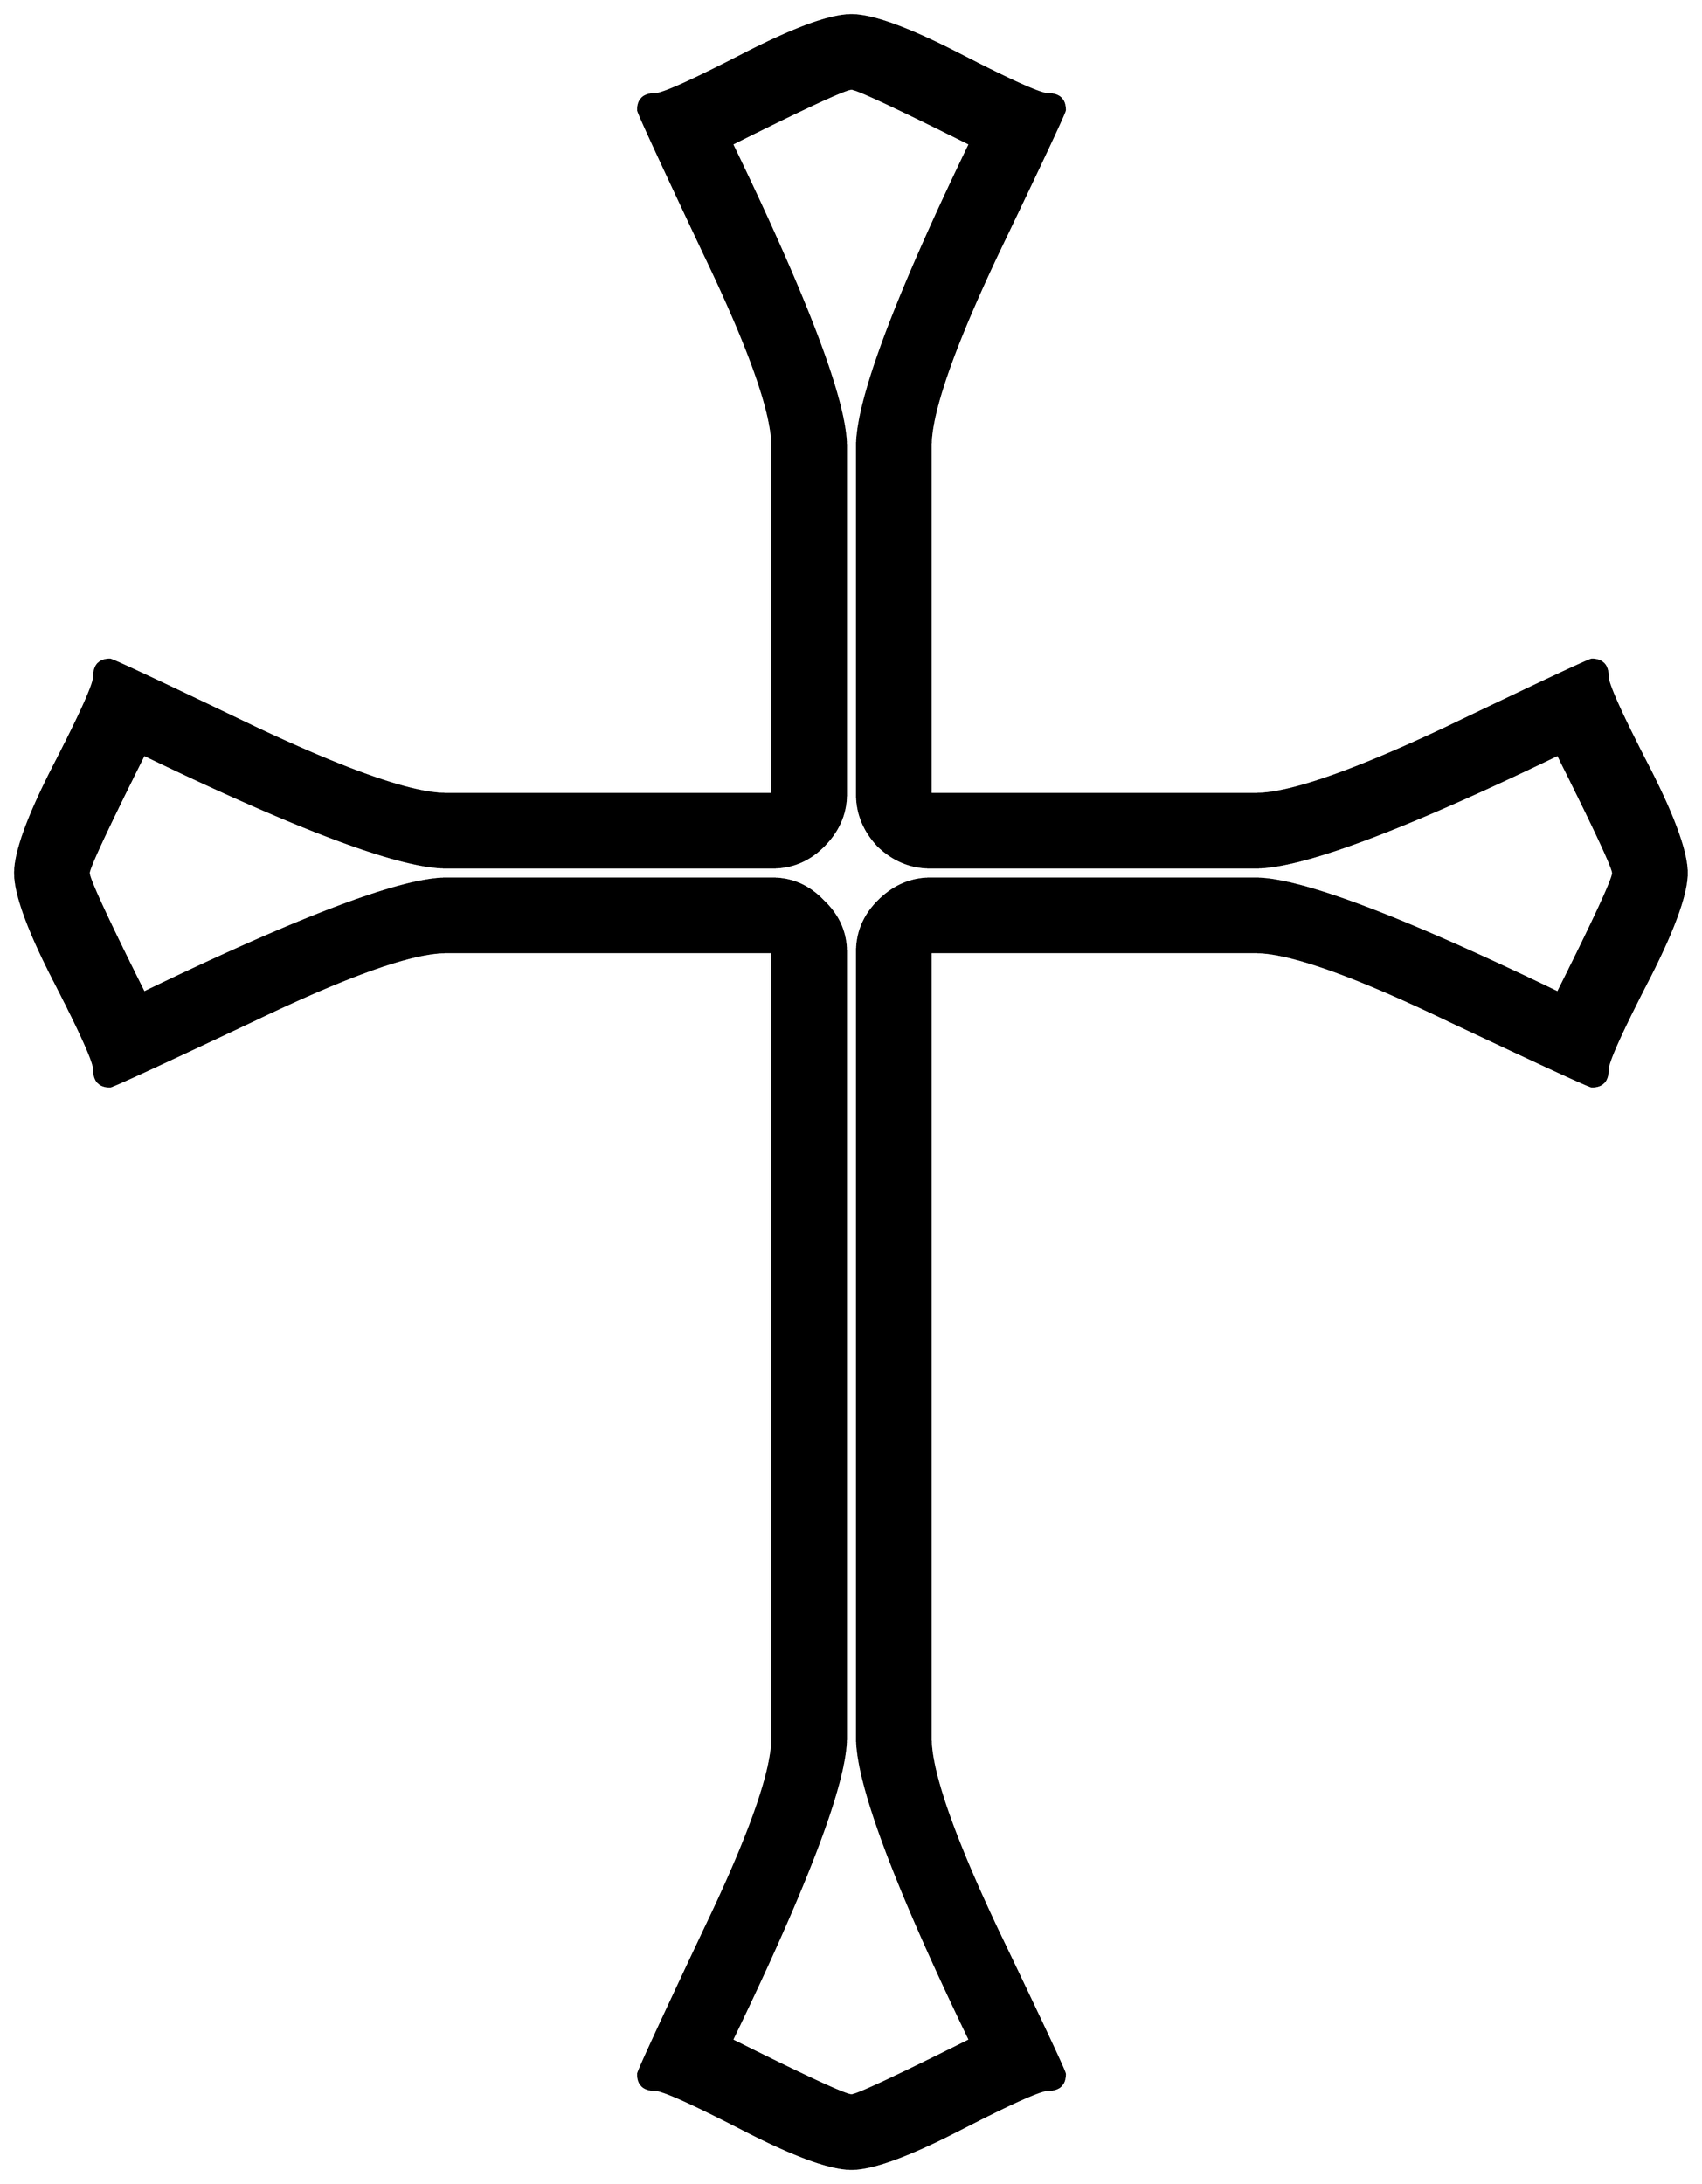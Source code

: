 


\begin{tikzpicture}[y=0.80pt, x=0.80pt, yscale=-1.0, xscale=1.0, inner sep=0pt, outer sep=0pt]
\begin{scope}[shift={(100.0,1728.0)},nonzero rule]
  \path[draw=.,fill=.,line width=1.600pt] (1531.0,-798.0) ..
    controls (1531.0,-779.333) and (1519.333,-747.333) ..
    (1496.0,-702.0) .. controls (1472.667,-656.667) and
    (1461.0,-630.667) .. (1461.0,-624.0) .. controls
    (1461.0,-614.0) and (1456.333,-609.0) .. (1447.0,-609.0) ..
    controls (1445.0,-609.0) and (1402.333,-628.667) ..
    (1319.0,-668.0) .. controls (1235.667,-708.0) and
    (1179.0,-728.0) .. (1149.0,-728.0) -- (861.0,-728.0) --
    (861.0,-32.0) .. controls (861.0,-2.0) and (880.667,54.667) ..
    (920.0,138.0) .. controls (960.0,221.333) and (980.0,264.0) ..
    (980.0,266.0) .. controls (980.0,275.333) and (975.0,280.0) ..
    (965.0,280.0) .. controls (958.333,280.0) and (932.333,291.667) ..
    (887.0,315.0) .. controls (841.667,338.333) and (809.667,350.0) ..
    (791.0,350.0) .. controls (772.333,350.0) and (740.333,338.333) ..
    (695.0,315.0) .. controls (649.667,291.667) and (623.667,280.0) ..
    (617.0,280.0) .. controls (607.0,280.0) and (602.0,275.333) ..
    (602.0,266.0) .. controls (602.0,264.0) and (621.667,221.333) ..
    (661.0,138.0) .. controls (701.0,54.667) and (721.0,-2.0) ..
    (721.0,-32.0) -- (721.0,-728.0) -- (432.0,-728.0) ..
    controls (402.0,-728.0) and (345.333,-708.0) .. (262.0,-668.0)
    .. controls (178.667,-628.667) and (136.0,-609.0) ..
    (134.0,-609.0) .. controls (124.667,-609.0) and (120.0,-614.0)
    .. (120.0,-624.0) .. controls (120.0,-630.667) and
    (108.333,-656.667) .. (85.0,-702.0) .. controls (61.667,-747.333)
    and (50.0,-779.333) .. (50.0,-798.0) .. controls (50.0,-816.667)
    and (61.667,-848.667) .. (85.0,-894.0) .. controls
    (108.333,-939.333) and (120.0,-965.333) .. (120.0,-972.0) ..
    controls (120.0,-982.0) and (124.667,-987.0) .. (134.0,-987.0)
    .. controls (136.0,-987.0) and (178.667,-967.0) ..
    (262.0,-927.0) .. controls (345.333,-887.667) and (402.0,-868.0)
    .. (432.0,-868.0) -- (721.0,-868.0) -- (721.0,-1176.0) ..
    controls (721.0,-1206.0) and (701.0,-1262.667) ..
    (661.0,-1346.0) .. controls (621.667,-1429.333) and
    (602.0,-1472.0) .. (602.0,-1474.0) .. controls
    (602.0,-1483.333) and (607.0,-1488.0) .. (617.0,-1488.0) ..
    controls (623.667,-1488.0) and (649.667,-1499.667) ..
    (695.0,-1523.0) .. controls (740.333,-1546.333) and
    (772.333,-1558.0) .. (791.0,-1558.0) .. controls
    (809.667,-1558.0) and (841.667,-1546.333) .. (887.0,-1523.0) ..
    controls (932.333,-1499.667) and (958.333,-1488.0) ..
    (965.0,-1488.0) .. controls (975.0,-1488.0) and
    (980.0,-1483.333) .. (980.0,-1474.0) .. controls
    (980.0,-1472.0) and (960.0,-1429.333) .. (920.0,-1346.0) ..
    controls (880.667,-1262.667) and (861.0,-1206.0) ..
    (861.0,-1176.0) -- (861.0,-868.0) -- (1149.0,-868.0) ..
    controls (1179.0,-868.0) and (1235.667,-887.667) ..
    (1319.0,-927.0) .. controls (1402.333,-967.0) and
    (1445.0,-987.0) .. (1447.0,-987.0) .. controls
    (1456.333,-987.0) and (1461.0,-982.0) .. (1461.0,-972.0) ..
    controls (1461.0,-965.333) and (1472.667,-939.333) ..
    (1496.0,-894.0) .. controls (1519.333,-848.667) and
    (1531.0,-816.667) .. (1531.0,-798.0) -- cycle(1466.0,-798.0)
    .. controls (1466.0,-802.667) and (1449.667,-837.667) ..
    (1417.0,-903.0) .. controls (1279.0,-836.333) and
    (1189.667,-803.0) .. (1149.0,-803.0) -- (861.0,-803.0) ..
    controls (843.667,-803.0) and (828.333,-809.333) .. (815.0,-822.0)
    .. controls (802.333,-835.333) and (796.0,-850.667) ..
    (796.0,-868.0) -- (796.0,-1176.0) .. controls
    (796.0,-1216.667) and (829.333,-1306.0) .. (896.0,-1444.0) ..
    controls (830.667,-1476.667) and (795.667,-1493.0) ..
    (791.0,-1493.0) .. controls (785.667,-1493.0) and
    (750.333,-1476.667) .. (685.0,-1444.0) .. controls
    (752.333,-1304.667) and (786.0,-1215.333) .. (786.0,-1176.0) --
    (786.0,-868.0) .. controls (786.0,-850.667) and (779.333,-835.333)
    .. (766.0,-822.0) .. controls (753.333,-809.333) and
    (738.333,-803.0) .. (721.0,-803.0) -- (432.0,-803.0) ..
    controls (391.333,-803.0) and (302.0,-836.333) .. (164.0,-903.0)
    .. controls (131.333,-837.667) and (115.0,-802.667) ..
    (115.0,-798.0) .. controls (115.0,-792.667) and (131.333,-757.333)
    .. (164.0,-692.0) .. controls (303.333,-759.333) and
    (392.667,-793.0) .. (432.0,-793.0) -- (721.0,-793.0) ..
    controls (738.333,-793.0) and (753.333,-786.333) .. (766.0,-773.0)
    .. controls (779.333,-760.333) and (786.0,-745.333) ..
    (786.0,-728.0) -- (786.0,-32.0) .. controls (786.0,7.333) and
    (752.333,96.667) .. (685.0,236.0) .. controls (750.333,268.667) and
    (785.667,285.0) .. (791.0,285.0) .. controls (795.667,285.0) and
    (830.667,268.667) .. (896.0,236.0) .. controls (829.333,98.0) and
    (796.0,8.667) .. (796.0,-32.0) -- (796.0,-728.0) .. controls
    (796.0,-745.333) and (802.333,-760.333) .. (815.0,-773.0) ..
    controls (828.333,-786.333) and (843.667,-793.0) .. (861.0,-793.0)
    -- (1149.0,-793.0) .. controls (1188.333,-793.0) and
    (1277.667,-759.333) .. (1417.0,-692.0) .. controls
    (1449.667,-757.333) and (1466.0,-792.667) .. (1466.0,-798.0) --
    cycle;
\end{scope}

\end{tikzpicture}

